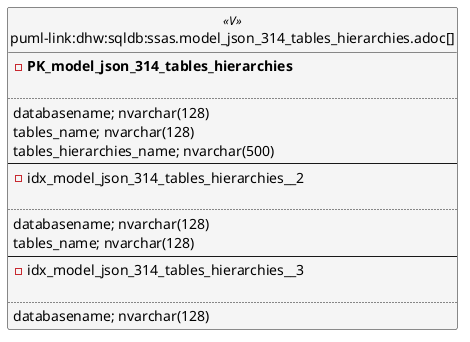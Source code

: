 @startuml
left to right direction
'top to bottom direction
hide circle
'avoide "." issues:
set namespaceSeparator none


skinparam class {
  BackgroundColor White
  BackgroundColor<<FN>> Yellow
  BackgroundColor<<FS>> Yellow
  BackgroundColor<<FT>> LightGray
  BackgroundColor<<IF>> Yellow
  BackgroundColor<<IS>> Yellow
  BackgroundColor<<P>> Aqua
  BackgroundColor<<PC>> Aqua
  BackgroundColor<<SN>> Yellow
  BackgroundColor<<SO>> SlateBlue
  BackgroundColor<<TF>> LightGray
  BackgroundColor<<TR>> Tomato
  BackgroundColor<<U>> White
  BackgroundColor<<V>> WhiteSmoke
  BackgroundColor<<X>> Aqua
  BackgroundColor<<external>> AliceBlue
}


entity "puml-link:dhw:sqldb:ssas.model_json_314_tables_hierarchies.adoc[]" as ssas.model_json_314_tables_hierarchies << V >> {
- **PK_model_json_314_tables_hierarchies**

..
databasename; nvarchar(128)
tables_name; nvarchar(128)
tables_hierarchies_name; nvarchar(500)
--
- idx_model_json_314_tables_hierarchies__2

..
databasename; nvarchar(128)
tables_name; nvarchar(128)
--
- idx_model_json_314_tables_hierarchies__3

..
databasename; nvarchar(128)
}


@enduml

